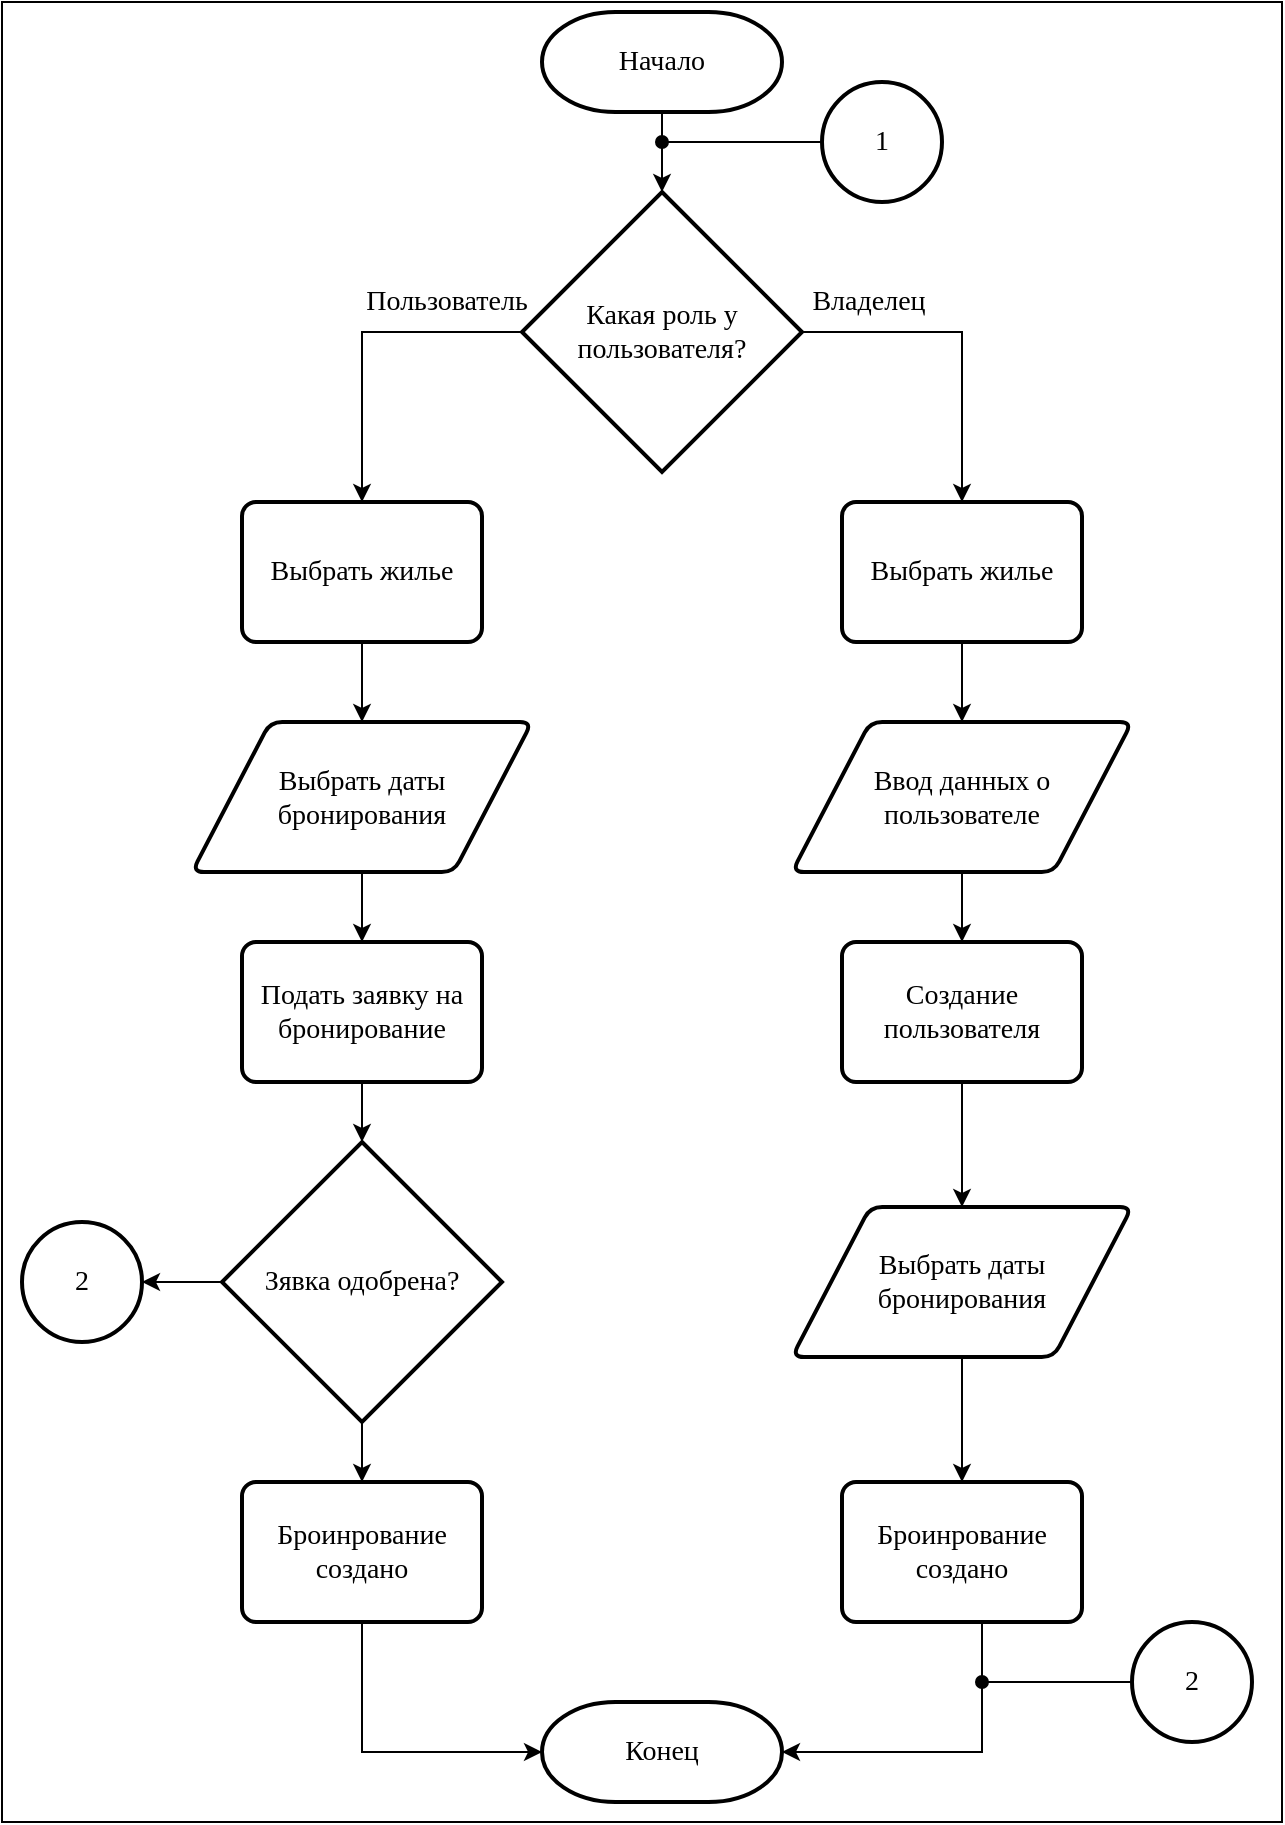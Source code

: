 <mxfile version="26.2.14">
  <diagram id="s3KHMqJ400qG14d2MZwb" name="Страница — 1">
    <mxGraphModel dx="922" dy="1336" grid="1" gridSize="10" guides="1" tooltips="1" connect="1" arrows="1" fold="1" page="0" pageScale="1" pageWidth="827" pageHeight="1169" math="0" shadow="0">
      <root>
        <mxCell id="0" />
        <mxCell id="1" parent="0" />
        <mxCell id="MnZAXtAXG6p7CpDUSxIw-24" value="" style="rounded=0;whiteSpace=wrap;html=1;" vertex="1" parent="1">
          <mxGeometry x="170" y="100" width="640" height="910" as="geometry" />
        </mxCell>
        <mxCell id="AgDpamxlxvG49AWg2Kn4-2" value="" style="edgeStyle=orthogonalEdgeStyle;rounded=0;orthogonalLoop=1;jettySize=auto;html=1;fontFamily=Times New Roman;fontSize=14;" parent="1" source="AgDpamxlxvG49AWg2Kn4-3" edge="1">
          <mxGeometry relative="1" as="geometry">
            <mxPoint x="500" y="195" as="targetPoint" />
          </mxGeometry>
        </mxCell>
        <mxCell id="AgDpamxlxvG49AWg2Kn4-3" value="Начало" style="strokeWidth=2;html=1;shape=mxgraph.flowchart.terminator;whiteSpace=wrap;fontFamily=Times New Roman;fontSize=14;" parent="1" vertex="1">
          <mxGeometry x="440" y="105" width="120" height="50" as="geometry" />
        </mxCell>
        <mxCell id="AgDpamxlxvG49AWg2Kn4-8" style="edgeStyle=orthogonalEdgeStyle;rounded=0;orthogonalLoop=1;jettySize=auto;html=1;endArrow=oval;endFill=1;fontFamily=Times New Roman;fontSize=14;" parent="1" edge="1">
          <mxGeometry relative="1" as="geometry">
            <mxPoint x="500" y="170" as="targetPoint" />
            <mxPoint x="580" y="170" as="sourcePoint" />
          </mxGeometry>
        </mxCell>
        <mxCell id="AgDpamxlxvG49AWg2Kn4-9" value="1" style="strokeWidth=2;html=1;shape=mxgraph.flowchart.start_2;whiteSpace=wrap;fontFamily=Times New Roman;fontSize=14;" parent="1" vertex="1">
          <mxGeometry x="580" y="140" width="60" height="60" as="geometry" />
        </mxCell>
        <mxCell id="MnZAXtAXG6p7CpDUSxIw-18" value="" style="edgeStyle=orthogonalEdgeStyle;rounded=0;orthogonalLoop=1;jettySize=auto;html=1;fontFamily=Times New Roman;fontSize=14;" edge="1" parent="1" source="AgDpamxlxvG49AWg2Kn4-17" target="AgDpamxlxvG49AWg2Kn4-42">
          <mxGeometry relative="1" as="geometry" />
        </mxCell>
        <mxCell id="AgDpamxlxvG49AWg2Kn4-17" value="Ввод данных о пользователе" style="shape=parallelogram;html=1;strokeWidth=2;perimeter=parallelogramPerimeter;whiteSpace=wrap;rounded=1;arcSize=12;size=0.23;fontFamily=Times New Roman;fontSize=14;" parent="1" vertex="1">
          <mxGeometry x="565" y="460" width="170" height="75" as="geometry" />
        </mxCell>
        <mxCell id="MnZAXtAXG6p7CpDUSxIw-17" value="" style="edgeStyle=orthogonalEdgeStyle;rounded=0;orthogonalLoop=1;jettySize=auto;html=1;fontFamily=Times New Roman;fontSize=14;" edge="1" parent="1" source="AgDpamxlxvG49AWg2Kn4-19" target="AgDpamxlxvG49AWg2Kn4-17">
          <mxGeometry relative="1" as="geometry" />
        </mxCell>
        <mxCell id="AgDpamxlxvG49AWg2Kn4-19" value="Выбрать жилье" style="rounded=1;whiteSpace=wrap;html=1;absoluteArcSize=1;arcSize=14;strokeWidth=2;fontFamily=Times New Roman;fontSize=14;" parent="1" vertex="1">
          <mxGeometry x="590" y="350" width="120" height="70" as="geometry" />
        </mxCell>
        <mxCell id="AgDpamxlxvG49AWg2Kn4-37" style="edgeStyle=orthogonalEdgeStyle;rounded=0;orthogonalLoop=1;jettySize=auto;html=1;fontFamily=Times New Roman;fontSize=14;" parent="1" source="AgDpamxlxvG49AWg2Kn4-32" target="AgDpamxlxvG49AWg2Kn4-19" edge="1">
          <mxGeometry relative="1" as="geometry">
            <Array as="points">
              <mxPoint x="650" y="265" />
            </Array>
          </mxGeometry>
        </mxCell>
        <mxCell id="AgDpamxlxvG49AWg2Kn4-40" value="Пользователь" style="edgeLabel;html=1;align=center;verticalAlign=middle;resizable=0;points=[];fontFamily=Times New Roman;fontSize=14;" parent="AgDpamxlxvG49AWg2Kn4-37" vertex="1" connectable="0">
          <mxGeometry x="-0.645" y="2" relative="1" as="geometry">
            <mxPoint x="-208" y="-13" as="offset" />
          </mxGeometry>
        </mxCell>
        <mxCell id="AgDpamxlxvG49AWg2Kn4-38" style="edgeStyle=orthogonalEdgeStyle;rounded=0;orthogonalLoop=1;jettySize=auto;html=1;fontFamily=Times New Roman;fontSize=14;" parent="1" source="AgDpamxlxvG49AWg2Kn4-32" target="MnZAXtAXG6p7CpDUSxIw-1" edge="1">
          <mxGeometry relative="1" as="geometry">
            <mxPoint x="345" y="345" as="targetPoint" />
          </mxGeometry>
        </mxCell>
        <mxCell id="AgDpamxlxvG49AWg2Kn4-39" value="Владелец" style="edgeLabel;html=1;align=center;verticalAlign=middle;resizable=0;points=[];fontFamily=Times New Roman;fontSize=14;" parent="AgDpamxlxvG49AWg2Kn4-38" vertex="1" connectable="0">
          <mxGeometry x="-0.531" y="1" relative="1" as="geometry">
            <mxPoint x="211" y="-16" as="offset" />
          </mxGeometry>
        </mxCell>
        <mxCell id="AgDpamxlxvG49AWg2Kn4-32" value="Какая роль у пользователя?" style="strokeWidth=2;html=1;shape=mxgraph.flowchart.decision;whiteSpace=wrap;fontFamily=Times New Roman;fontSize=14;align=center;verticalAlign=middle;" parent="1" vertex="1">
          <mxGeometry x="430" y="195" width="140" height="140" as="geometry" />
        </mxCell>
        <mxCell id="MnZAXtAXG6p7CpDUSxIw-19" value="" style="edgeStyle=orthogonalEdgeStyle;rounded=0;orthogonalLoop=1;jettySize=auto;html=1;fontFamily=Times New Roman;fontSize=14;" edge="1" parent="1" source="AgDpamxlxvG49AWg2Kn4-42" target="MnZAXtAXG6p7CpDUSxIw-15">
          <mxGeometry relative="1" as="geometry" />
        </mxCell>
        <mxCell id="AgDpamxlxvG49AWg2Kn4-42" value="Создание пользователя" style="rounded=1;whiteSpace=wrap;html=1;absoluteArcSize=1;arcSize=14;strokeWidth=2;fontFamily=Times New Roman;fontSize=14;" parent="1" vertex="1">
          <mxGeometry x="590" y="570" width="120" height="70" as="geometry" />
        </mxCell>
        <mxCell id="MnZAXtAXG6p7CpDUSxIw-3" value="" style="edgeStyle=orthogonalEdgeStyle;rounded=0;orthogonalLoop=1;jettySize=auto;html=1;fontFamily=Times New Roman;fontSize=14;" edge="1" parent="1" source="MnZAXtAXG6p7CpDUSxIw-1" target="MnZAXtAXG6p7CpDUSxIw-2">
          <mxGeometry relative="1" as="geometry" />
        </mxCell>
        <mxCell id="MnZAXtAXG6p7CpDUSxIw-1" value="Выбрать жилье" style="rounded=1;whiteSpace=wrap;html=1;absoluteArcSize=1;arcSize=14;strokeWidth=2;fontFamily=Times New Roman;fontSize=14;" vertex="1" parent="1">
          <mxGeometry x="290" y="350" width="120" height="70" as="geometry" />
        </mxCell>
        <mxCell id="MnZAXtAXG6p7CpDUSxIw-5" value="" style="edgeStyle=orthogonalEdgeStyle;rounded=0;orthogonalLoop=1;jettySize=auto;html=1;fontFamily=Times New Roman;fontSize=14;" edge="1" parent="1" source="MnZAXtAXG6p7CpDUSxIw-2" target="MnZAXtAXG6p7CpDUSxIw-4">
          <mxGeometry relative="1" as="geometry" />
        </mxCell>
        <mxCell id="MnZAXtAXG6p7CpDUSxIw-2" value="Выбрать даты&lt;div&gt;бронирования&lt;/div&gt;" style="shape=parallelogram;html=1;strokeWidth=2;perimeter=parallelogramPerimeter;whiteSpace=wrap;rounded=1;arcSize=12;size=0.23;fontFamily=Times New Roman;fontSize=14;" vertex="1" parent="1">
          <mxGeometry x="265" y="460" width="170" height="75" as="geometry" />
        </mxCell>
        <mxCell id="MnZAXtAXG6p7CpDUSxIw-8" value="" style="edgeStyle=orthogonalEdgeStyle;rounded=0;orthogonalLoop=1;jettySize=auto;html=1;fontFamily=Times New Roman;fontSize=14;" edge="1" parent="1" source="MnZAXtAXG6p7CpDUSxIw-4" target="MnZAXtAXG6p7CpDUSxIw-7">
          <mxGeometry relative="1" as="geometry" />
        </mxCell>
        <mxCell id="MnZAXtAXG6p7CpDUSxIw-4" value="Подать заявку на бронирование" style="rounded=1;whiteSpace=wrap;html=1;absoluteArcSize=1;arcSize=14;strokeWidth=2;fontFamily=Times New Roman;fontSize=14;" vertex="1" parent="1">
          <mxGeometry x="290" y="570" width="120" height="70" as="geometry" />
        </mxCell>
        <mxCell id="MnZAXtAXG6p7CpDUSxIw-10" value="" style="edgeStyle=orthogonalEdgeStyle;rounded=0;orthogonalLoop=1;jettySize=auto;html=1;fontFamily=Times New Roman;fontSize=14;" edge="1" parent="1" source="MnZAXtAXG6p7CpDUSxIw-7" target="MnZAXtAXG6p7CpDUSxIw-9">
          <mxGeometry relative="1" as="geometry" />
        </mxCell>
        <mxCell id="MnZAXtAXG6p7CpDUSxIw-12" value="" style="edgeStyle=orthogonalEdgeStyle;rounded=0;orthogonalLoop=1;jettySize=auto;html=1;fontFamily=Times New Roman;fontSize=14;" edge="1" parent="1" source="MnZAXtAXG6p7CpDUSxIw-7" target="MnZAXtAXG6p7CpDUSxIw-11">
          <mxGeometry relative="1" as="geometry" />
        </mxCell>
        <mxCell id="MnZAXtAXG6p7CpDUSxIw-7" value="Зявка одобрена?" style="strokeWidth=2;html=1;shape=mxgraph.flowchart.decision;whiteSpace=wrap;fontFamily=Times New Roman;fontSize=14;align=center;verticalAlign=middle;" vertex="1" parent="1">
          <mxGeometry x="280" y="670" width="140" height="140" as="geometry" />
        </mxCell>
        <mxCell id="MnZAXtAXG6p7CpDUSxIw-9" value="2" style="strokeWidth=2;html=1;shape=mxgraph.flowchart.start_2;whiteSpace=wrap;fontFamily=Times New Roman;fontSize=14;" vertex="1" parent="1">
          <mxGeometry x="180" y="710" width="60" height="60" as="geometry" />
        </mxCell>
        <mxCell id="MnZAXtAXG6p7CpDUSxIw-14" style="edgeStyle=orthogonalEdgeStyle;rounded=0;orthogonalLoop=1;jettySize=auto;html=1;fontFamily=Times New Roman;fontSize=14;" edge="1" parent="1" source="MnZAXtAXG6p7CpDUSxIw-11" target="MnZAXtAXG6p7CpDUSxIw-13">
          <mxGeometry relative="1" as="geometry">
            <Array as="points">
              <mxPoint x="350" y="975" />
            </Array>
          </mxGeometry>
        </mxCell>
        <mxCell id="MnZAXtAXG6p7CpDUSxIw-11" value="Броинрование создано" style="rounded=1;whiteSpace=wrap;html=1;absoluteArcSize=1;arcSize=14;strokeWidth=2;fontFamily=Times New Roman;fontSize=14;" vertex="1" parent="1">
          <mxGeometry x="290" y="840" width="120" height="70" as="geometry" />
        </mxCell>
        <mxCell id="MnZAXtAXG6p7CpDUSxIw-13" value="Конец" style="strokeWidth=2;html=1;shape=mxgraph.flowchart.terminator;whiteSpace=wrap;fontFamily=Times New Roman;fontSize=14;" vertex="1" parent="1">
          <mxGeometry x="440" y="950" width="120" height="50" as="geometry" />
        </mxCell>
        <mxCell id="MnZAXtAXG6p7CpDUSxIw-20" value="" style="edgeStyle=orthogonalEdgeStyle;rounded=0;orthogonalLoop=1;jettySize=auto;html=1;fontFamily=Times New Roman;fontSize=14;" edge="1" parent="1" source="MnZAXtAXG6p7CpDUSxIw-15" target="MnZAXtAXG6p7CpDUSxIw-16">
          <mxGeometry relative="1" as="geometry" />
        </mxCell>
        <mxCell id="MnZAXtAXG6p7CpDUSxIw-15" value="Выбрать даты&lt;div&gt;бронирования&lt;/div&gt;" style="shape=parallelogram;html=1;strokeWidth=2;perimeter=parallelogramPerimeter;whiteSpace=wrap;rounded=1;arcSize=12;size=0.23;fontFamily=Times New Roman;fontSize=14;" vertex="1" parent="1">
          <mxGeometry x="565" y="702.5" width="170" height="75" as="geometry" />
        </mxCell>
        <mxCell id="MnZAXtAXG6p7CpDUSxIw-21" style="edgeStyle=orthogonalEdgeStyle;rounded=0;orthogonalLoop=1;jettySize=auto;html=1;fontFamily=Times New Roman;fontSize=14;" edge="1" parent="1" source="MnZAXtAXG6p7CpDUSxIw-16" target="MnZAXtAXG6p7CpDUSxIw-13">
          <mxGeometry relative="1" as="geometry">
            <Array as="points">
              <mxPoint x="660" y="975" />
            </Array>
          </mxGeometry>
        </mxCell>
        <mxCell id="MnZAXtAXG6p7CpDUSxIw-16" value="Броинрование создано" style="rounded=1;whiteSpace=wrap;html=1;absoluteArcSize=1;arcSize=14;strokeWidth=2;fontFamily=Times New Roman;fontSize=14;" vertex="1" parent="1">
          <mxGeometry x="590" y="840" width="120" height="70" as="geometry" />
        </mxCell>
        <mxCell id="MnZAXtAXG6p7CpDUSxIw-23" style="edgeStyle=orthogonalEdgeStyle;rounded=0;orthogonalLoop=1;jettySize=auto;html=1;endArrow=oval;endFill=1;fontFamily=Times New Roman;fontSize=14;" edge="1" parent="1" source="MnZAXtAXG6p7CpDUSxIw-22">
          <mxGeometry relative="1" as="geometry">
            <mxPoint x="660" y="940" as="targetPoint" />
          </mxGeometry>
        </mxCell>
        <mxCell id="MnZAXtAXG6p7CpDUSxIw-22" value="2" style="strokeWidth=2;html=1;shape=mxgraph.flowchart.start_2;whiteSpace=wrap;fontFamily=Times New Roman;fontSize=14;" vertex="1" parent="1">
          <mxGeometry x="735" y="910" width="60" height="60" as="geometry" />
        </mxCell>
      </root>
    </mxGraphModel>
  </diagram>
</mxfile>

